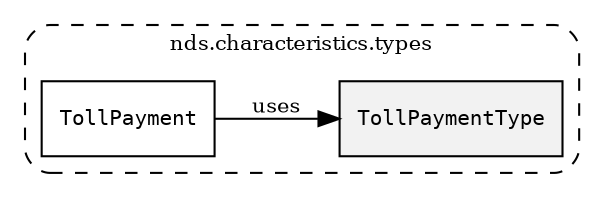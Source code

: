 /**
 * This dot file creates symbol collaboration diagram for TollPaymentType.
 */
digraph ZSERIO
{
    node [shape=box, fontsize=10];
    rankdir="LR";
    fontsize=10;
    tooltip="TollPaymentType collaboration diagram";

    subgraph "cluster_nds.characteristics.types"
    {
        style="dashed, rounded";
        label="nds.characteristics.types";
        tooltip="Package nds.characteristics.types";
        href="../../../content/packages/nds.characteristics.types.html#Package-nds-characteristics-types";
        target="_parent";

        "TollPaymentType" [style="filled", fillcolor="#0000000D", target="_parent", label=<<font face="monospace"><table align="center" border="0" cellspacing="0" cellpadding="0"><tr><td href="../../../content/packages/nds.characteristics.types.html#Enum-TollPaymentType" title="Enum defined in nds.characteristics.types">TollPaymentType</td></tr></table></font>>];
        "TollPayment" [target="_parent", label=<<font face="monospace"><table align="center" border="0" cellspacing="0" cellpadding="0"><tr><td href="../../../content/packages/nds.characteristics.types.html#Structure-TollPayment" title="Structure defined in nds.characteristics.types">TollPayment</td></tr></table></font>>];
    }

    "TollPayment" -> "TollPaymentType" [label="uses", fontsize=10];
}

